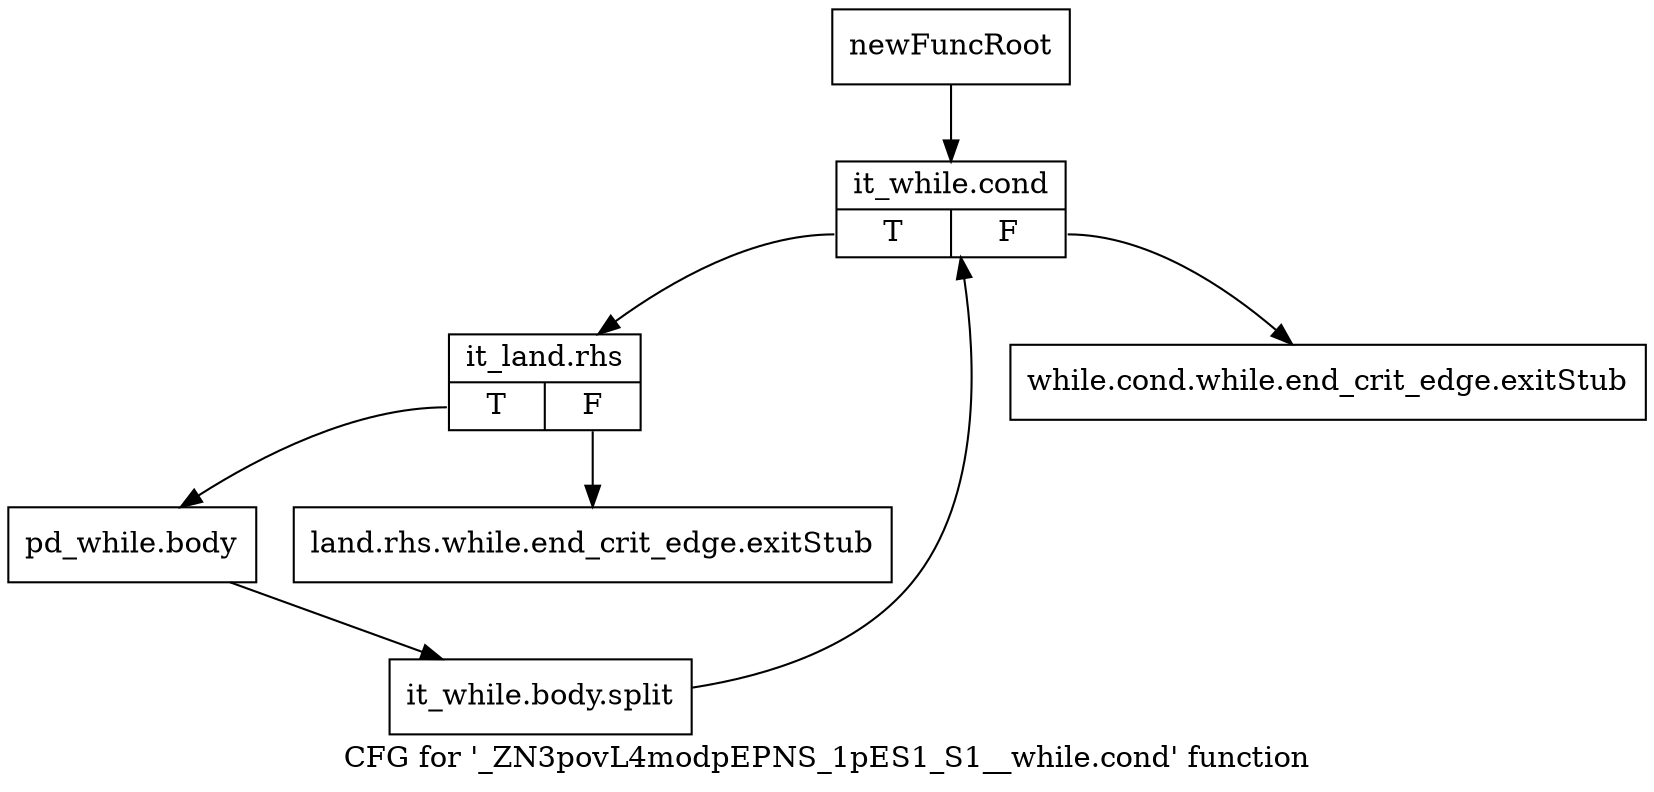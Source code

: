 digraph "CFG for '_ZN3povL4modpEPNS_1pES1_S1__while.cond' function" {
	label="CFG for '_ZN3povL4modpEPNS_1pES1_S1__while.cond' function";

	Node0x2a56020 [shape=record,label="{newFuncRoot}"];
	Node0x2a56020 -> Node0x2a56930;
	Node0x2a56070 [shape=record,label="{while.cond.while.end_crit_edge.exitStub}"];
	Node0x2a560c0 [shape=record,label="{land.rhs.while.end_crit_edge.exitStub}"];
	Node0x2a56930 [shape=record,label="{it_while.cond|{<s0>T|<s1>F}}"];
	Node0x2a56930:s0 -> Node0x2a56980;
	Node0x2a56930:s1 -> Node0x2a56070;
	Node0x2a56980 [shape=record,label="{it_land.rhs|{<s0>T|<s1>F}}"];
	Node0x2a56980:s0 -> Node0x2a569d0;
	Node0x2a56980:s1 -> Node0x2a560c0;
	Node0x2a569d0 [shape=record,label="{pd_while.body}"];
	Node0x2a569d0 -> Node0x390b9f0;
	Node0x390b9f0 [shape=record,label="{it_while.body.split}"];
	Node0x390b9f0 -> Node0x2a56930;
}
